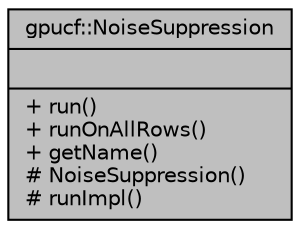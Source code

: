 digraph "gpucf::NoiseSuppression"
{
 // INTERACTIVE_SVG=YES
  bgcolor="transparent";
  edge [fontname="Helvetica",fontsize="10",labelfontname="Helvetica",labelfontsize="10"];
  node [fontname="Helvetica",fontsize="10",shape=record];
  Node1 [label="{gpucf::NoiseSuppression\n||+ run()\l+ runOnAllRows()\l+ getName()\l# NoiseSuppression()\l# runImpl()\l}",height=0.2,width=0.4,color="black", fillcolor="grey75", style="filled", fontcolor="black"];
}
